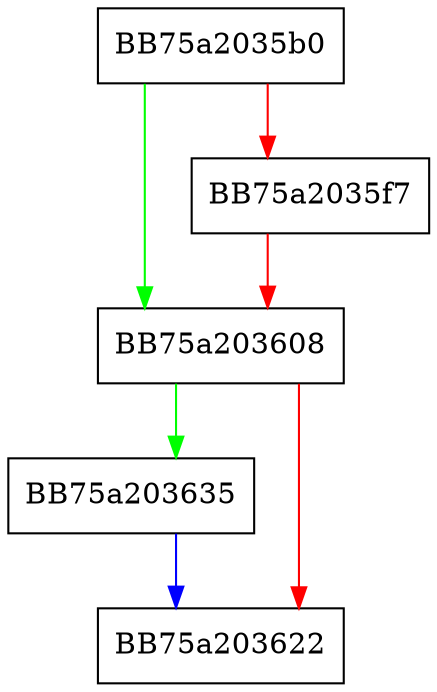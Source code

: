 digraph CAutoSetCurrentUser {
  node [shape="box"];
  graph [splines=ortho];
  BB75a2035b0 -> BB75a203608 [color="green"];
  BB75a2035b0 -> BB75a2035f7 [color="red"];
  BB75a2035f7 -> BB75a203608 [color="red"];
  BB75a203608 -> BB75a203635 [color="green"];
  BB75a203608 -> BB75a203622 [color="red"];
  BB75a203635 -> BB75a203622 [color="blue"];
}